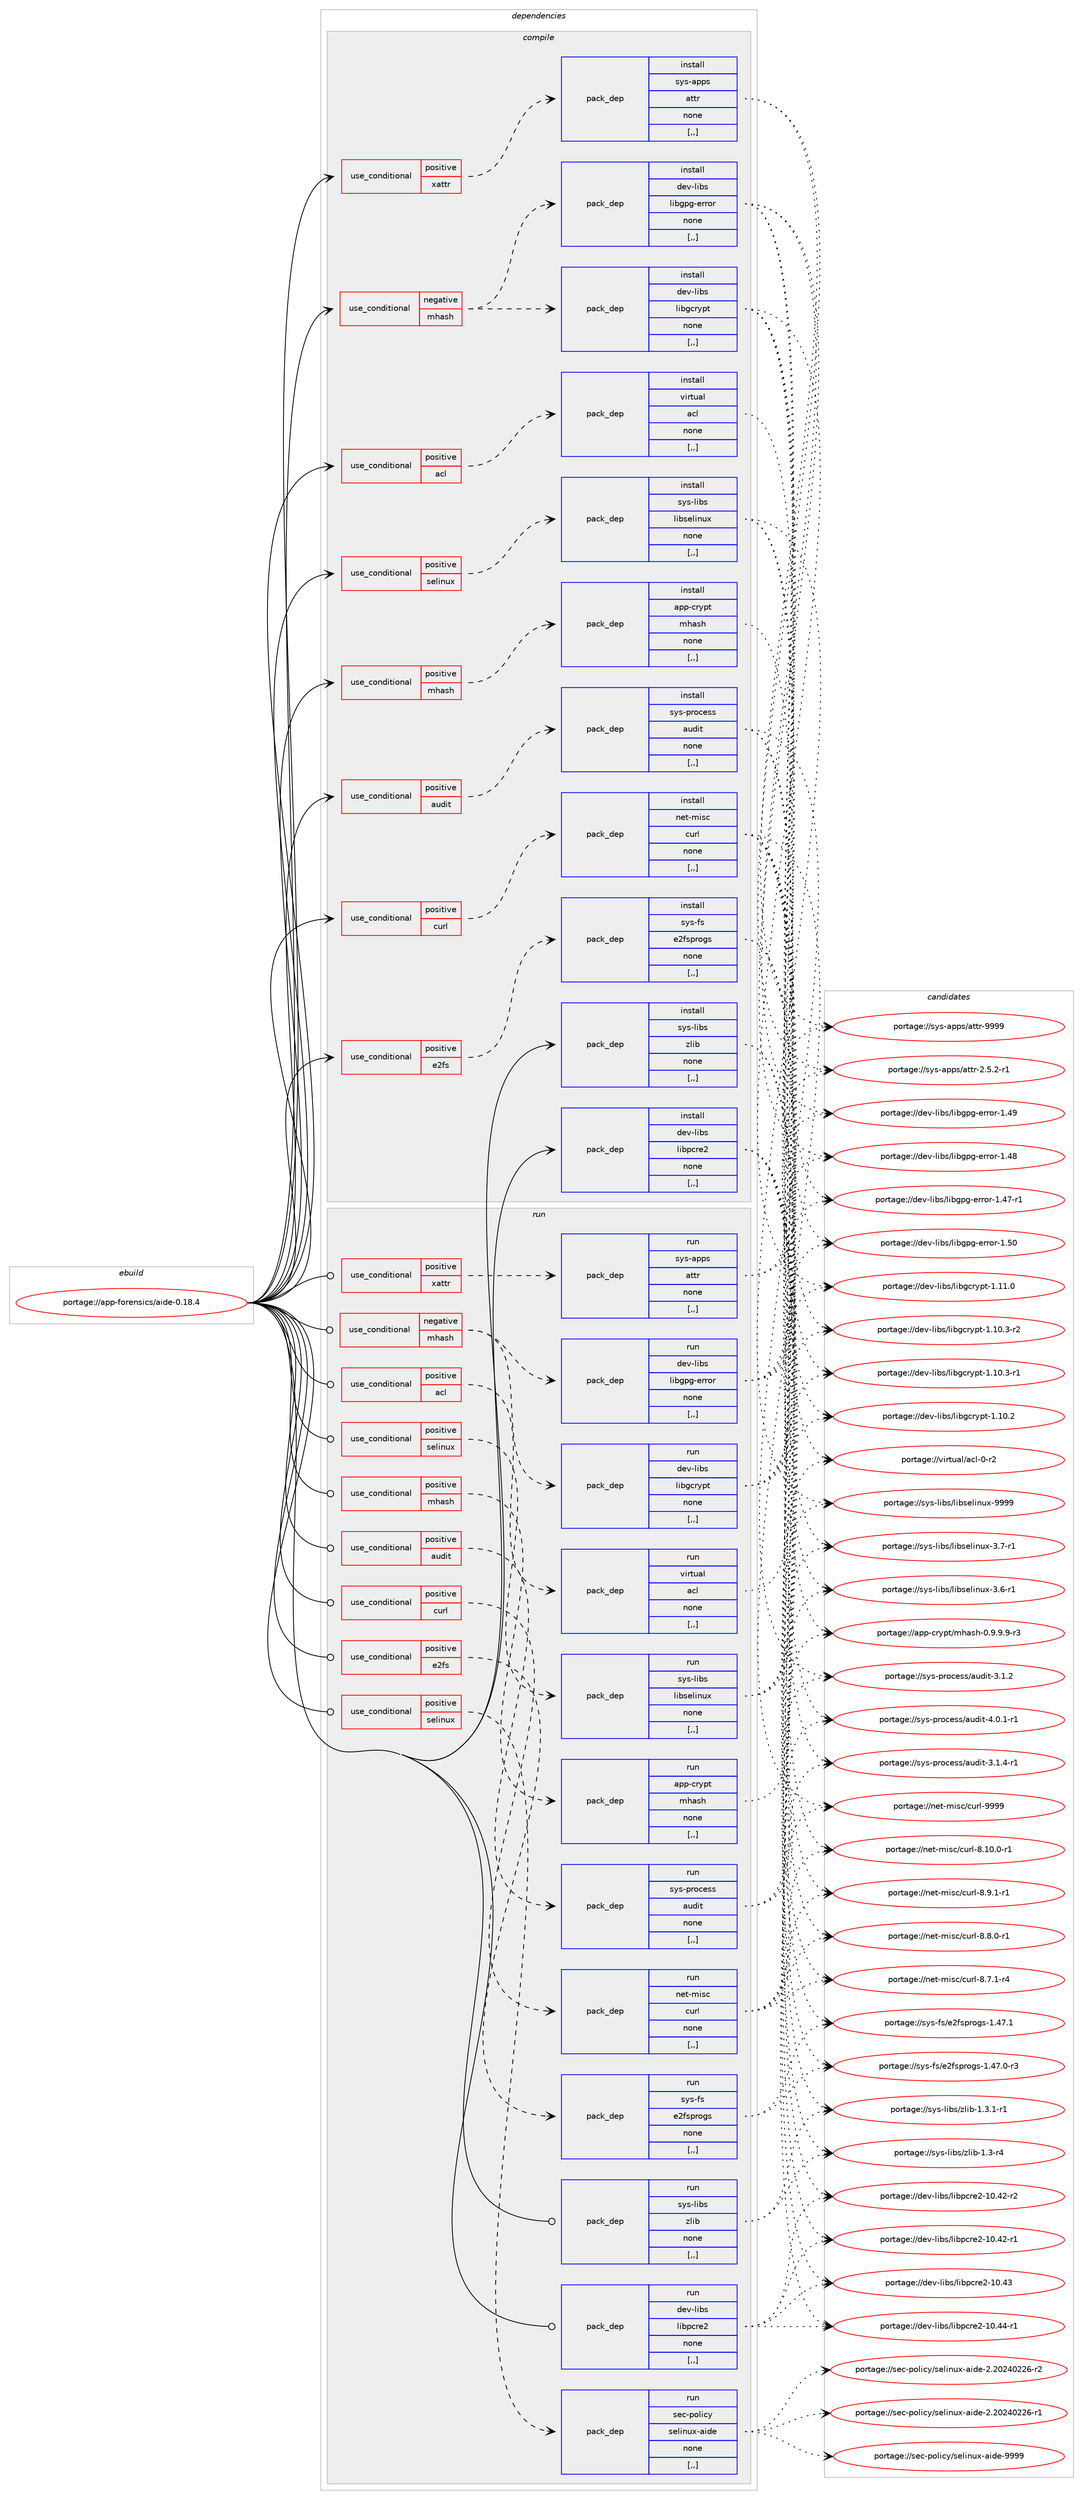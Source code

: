 digraph prolog {

# *************
# Graph options
# *************

newrank=true;
concentrate=true;
compound=true;
graph [rankdir=LR,fontname=Helvetica,fontsize=10,ranksep=1.5];#, ranksep=2.5, nodesep=0.2];
edge  [arrowhead=vee];
node  [fontname=Helvetica,fontsize=10];

# **********
# The ebuild
# **********

subgraph cluster_leftcol {
color=gray;
label=<<i>ebuild</i>>;
id [label="portage://app-forensics/aide-0.18.4", color=red, width=4, href="../app-forensics/aide-0.18.4.svg"];
}

# ****************
# The dependencies
# ****************

subgraph cluster_midcol {
color=gray;
label=<<i>dependencies</i>>;
subgraph cluster_compile {
fillcolor="#eeeeee";
style=filled;
label=<<i>compile</i>>;
subgraph cond140561 {
dependency529976 [label=<<TABLE BORDER="0" CELLBORDER="1" CELLSPACING="0" CELLPADDING="4"><TR><TD ROWSPAN="3" CELLPADDING="10">use_conditional</TD></TR><TR><TD>negative</TD></TR><TR><TD>mhash</TD></TR></TABLE>>, shape=none, color=red];
subgraph pack385447 {
dependency529977 [label=<<TABLE BORDER="0" CELLBORDER="1" CELLSPACING="0" CELLPADDING="4" WIDTH="220"><TR><TD ROWSPAN="6" CELLPADDING="30">pack_dep</TD></TR><TR><TD WIDTH="110">install</TD></TR><TR><TD>dev-libs</TD></TR><TR><TD>libgcrypt</TD></TR><TR><TD>none</TD></TR><TR><TD>[,,]</TD></TR></TABLE>>, shape=none, color=blue];
}
dependency529976:e -> dependency529977:w [weight=20,style="dashed",arrowhead="vee"];
subgraph pack385448 {
dependency529978 [label=<<TABLE BORDER="0" CELLBORDER="1" CELLSPACING="0" CELLPADDING="4" WIDTH="220"><TR><TD ROWSPAN="6" CELLPADDING="30">pack_dep</TD></TR><TR><TD WIDTH="110">install</TD></TR><TR><TD>dev-libs</TD></TR><TR><TD>libgpg-error</TD></TR><TR><TD>none</TD></TR><TR><TD>[,,]</TD></TR></TABLE>>, shape=none, color=blue];
}
dependency529976:e -> dependency529978:w [weight=20,style="dashed",arrowhead="vee"];
}
id:e -> dependency529976:w [weight=20,style="solid",arrowhead="vee"];
subgraph cond140562 {
dependency529979 [label=<<TABLE BORDER="0" CELLBORDER="1" CELLSPACING="0" CELLPADDING="4"><TR><TD ROWSPAN="3" CELLPADDING="10">use_conditional</TD></TR><TR><TD>positive</TD></TR><TR><TD>acl</TD></TR></TABLE>>, shape=none, color=red];
subgraph pack385449 {
dependency529980 [label=<<TABLE BORDER="0" CELLBORDER="1" CELLSPACING="0" CELLPADDING="4" WIDTH="220"><TR><TD ROWSPAN="6" CELLPADDING="30">pack_dep</TD></TR><TR><TD WIDTH="110">install</TD></TR><TR><TD>virtual</TD></TR><TR><TD>acl</TD></TR><TR><TD>none</TD></TR><TR><TD>[,,]</TD></TR></TABLE>>, shape=none, color=blue];
}
dependency529979:e -> dependency529980:w [weight=20,style="dashed",arrowhead="vee"];
}
id:e -> dependency529979:w [weight=20,style="solid",arrowhead="vee"];
subgraph cond140563 {
dependency529981 [label=<<TABLE BORDER="0" CELLBORDER="1" CELLSPACING="0" CELLPADDING="4"><TR><TD ROWSPAN="3" CELLPADDING="10">use_conditional</TD></TR><TR><TD>positive</TD></TR><TR><TD>audit</TD></TR></TABLE>>, shape=none, color=red];
subgraph pack385450 {
dependency529982 [label=<<TABLE BORDER="0" CELLBORDER="1" CELLSPACING="0" CELLPADDING="4" WIDTH="220"><TR><TD ROWSPAN="6" CELLPADDING="30">pack_dep</TD></TR><TR><TD WIDTH="110">install</TD></TR><TR><TD>sys-process</TD></TR><TR><TD>audit</TD></TR><TR><TD>none</TD></TR><TR><TD>[,,]</TD></TR></TABLE>>, shape=none, color=blue];
}
dependency529981:e -> dependency529982:w [weight=20,style="dashed",arrowhead="vee"];
}
id:e -> dependency529981:w [weight=20,style="solid",arrowhead="vee"];
subgraph cond140564 {
dependency529983 [label=<<TABLE BORDER="0" CELLBORDER="1" CELLSPACING="0" CELLPADDING="4"><TR><TD ROWSPAN="3" CELLPADDING="10">use_conditional</TD></TR><TR><TD>positive</TD></TR><TR><TD>curl</TD></TR></TABLE>>, shape=none, color=red];
subgraph pack385451 {
dependency529984 [label=<<TABLE BORDER="0" CELLBORDER="1" CELLSPACING="0" CELLPADDING="4" WIDTH="220"><TR><TD ROWSPAN="6" CELLPADDING="30">pack_dep</TD></TR><TR><TD WIDTH="110">install</TD></TR><TR><TD>net-misc</TD></TR><TR><TD>curl</TD></TR><TR><TD>none</TD></TR><TR><TD>[,,]</TD></TR></TABLE>>, shape=none, color=blue];
}
dependency529983:e -> dependency529984:w [weight=20,style="dashed",arrowhead="vee"];
}
id:e -> dependency529983:w [weight=20,style="solid",arrowhead="vee"];
subgraph cond140565 {
dependency529985 [label=<<TABLE BORDER="0" CELLBORDER="1" CELLSPACING="0" CELLPADDING="4"><TR><TD ROWSPAN="3" CELLPADDING="10">use_conditional</TD></TR><TR><TD>positive</TD></TR><TR><TD>e2fs</TD></TR></TABLE>>, shape=none, color=red];
subgraph pack385452 {
dependency529986 [label=<<TABLE BORDER="0" CELLBORDER="1" CELLSPACING="0" CELLPADDING="4" WIDTH="220"><TR><TD ROWSPAN="6" CELLPADDING="30">pack_dep</TD></TR><TR><TD WIDTH="110">install</TD></TR><TR><TD>sys-fs</TD></TR><TR><TD>e2fsprogs</TD></TR><TR><TD>none</TD></TR><TR><TD>[,,]</TD></TR></TABLE>>, shape=none, color=blue];
}
dependency529985:e -> dependency529986:w [weight=20,style="dashed",arrowhead="vee"];
}
id:e -> dependency529985:w [weight=20,style="solid",arrowhead="vee"];
subgraph cond140566 {
dependency529987 [label=<<TABLE BORDER="0" CELLBORDER="1" CELLSPACING="0" CELLPADDING="4"><TR><TD ROWSPAN="3" CELLPADDING="10">use_conditional</TD></TR><TR><TD>positive</TD></TR><TR><TD>mhash</TD></TR></TABLE>>, shape=none, color=red];
subgraph pack385453 {
dependency529988 [label=<<TABLE BORDER="0" CELLBORDER="1" CELLSPACING="0" CELLPADDING="4" WIDTH="220"><TR><TD ROWSPAN="6" CELLPADDING="30">pack_dep</TD></TR><TR><TD WIDTH="110">install</TD></TR><TR><TD>app-crypt</TD></TR><TR><TD>mhash</TD></TR><TR><TD>none</TD></TR><TR><TD>[,,]</TD></TR></TABLE>>, shape=none, color=blue];
}
dependency529987:e -> dependency529988:w [weight=20,style="dashed",arrowhead="vee"];
}
id:e -> dependency529987:w [weight=20,style="solid",arrowhead="vee"];
subgraph cond140567 {
dependency529989 [label=<<TABLE BORDER="0" CELLBORDER="1" CELLSPACING="0" CELLPADDING="4"><TR><TD ROWSPAN="3" CELLPADDING="10">use_conditional</TD></TR><TR><TD>positive</TD></TR><TR><TD>selinux</TD></TR></TABLE>>, shape=none, color=red];
subgraph pack385454 {
dependency529990 [label=<<TABLE BORDER="0" CELLBORDER="1" CELLSPACING="0" CELLPADDING="4" WIDTH="220"><TR><TD ROWSPAN="6" CELLPADDING="30">pack_dep</TD></TR><TR><TD WIDTH="110">install</TD></TR><TR><TD>sys-libs</TD></TR><TR><TD>libselinux</TD></TR><TR><TD>none</TD></TR><TR><TD>[,,]</TD></TR></TABLE>>, shape=none, color=blue];
}
dependency529989:e -> dependency529990:w [weight=20,style="dashed",arrowhead="vee"];
}
id:e -> dependency529989:w [weight=20,style="solid",arrowhead="vee"];
subgraph cond140568 {
dependency529991 [label=<<TABLE BORDER="0" CELLBORDER="1" CELLSPACING="0" CELLPADDING="4"><TR><TD ROWSPAN="3" CELLPADDING="10">use_conditional</TD></TR><TR><TD>positive</TD></TR><TR><TD>xattr</TD></TR></TABLE>>, shape=none, color=red];
subgraph pack385455 {
dependency529992 [label=<<TABLE BORDER="0" CELLBORDER="1" CELLSPACING="0" CELLPADDING="4" WIDTH="220"><TR><TD ROWSPAN="6" CELLPADDING="30">pack_dep</TD></TR><TR><TD WIDTH="110">install</TD></TR><TR><TD>sys-apps</TD></TR><TR><TD>attr</TD></TR><TR><TD>none</TD></TR><TR><TD>[,,]</TD></TR></TABLE>>, shape=none, color=blue];
}
dependency529991:e -> dependency529992:w [weight=20,style="dashed",arrowhead="vee"];
}
id:e -> dependency529991:w [weight=20,style="solid",arrowhead="vee"];
subgraph pack385456 {
dependency529993 [label=<<TABLE BORDER="0" CELLBORDER="1" CELLSPACING="0" CELLPADDING="4" WIDTH="220"><TR><TD ROWSPAN="6" CELLPADDING="30">pack_dep</TD></TR><TR><TD WIDTH="110">install</TD></TR><TR><TD>dev-libs</TD></TR><TR><TD>libpcre2</TD></TR><TR><TD>none</TD></TR><TR><TD>[,,]</TD></TR></TABLE>>, shape=none, color=blue];
}
id:e -> dependency529993:w [weight=20,style="solid",arrowhead="vee"];
subgraph pack385457 {
dependency529994 [label=<<TABLE BORDER="0" CELLBORDER="1" CELLSPACING="0" CELLPADDING="4" WIDTH="220"><TR><TD ROWSPAN="6" CELLPADDING="30">pack_dep</TD></TR><TR><TD WIDTH="110">install</TD></TR><TR><TD>sys-libs</TD></TR><TR><TD>zlib</TD></TR><TR><TD>none</TD></TR><TR><TD>[,,]</TD></TR></TABLE>>, shape=none, color=blue];
}
id:e -> dependency529994:w [weight=20,style="solid",arrowhead="vee"];
}
subgraph cluster_compileandrun {
fillcolor="#eeeeee";
style=filled;
label=<<i>compile and run</i>>;
}
subgraph cluster_run {
fillcolor="#eeeeee";
style=filled;
label=<<i>run</i>>;
subgraph cond140569 {
dependency529995 [label=<<TABLE BORDER="0" CELLBORDER="1" CELLSPACING="0" CELLPADDING="4"><TR><TD ROWSPAN="3" CELLPADDING="10">use_conditional</TD></TR><TR><TD>negative</TD></TR><TR><TD>mhash</TD></TR></TABLE>>, shape=none, color=red];
subgraph pack385458 {
dependency529996 [label=<<TABLE BORDER="0" CELLBORDER="1" CELLSPACING="0" CELLPADDING="4" WIDTH="220"><TR><TD ROWSPAN="6" CELLPADDING="30">pack_dep</TD></TR><TR><TD WIDTH="110">run</TD></TR><TR><TD>dev-libs</TD></TR><TR><TD>libgcrypt</TD></TR><TR><TD>none</TD></TR><TR><TD>[,,]</TD></TR></TABLE>>, shape=none, color=blue];
}
dependency529995:e -> dependency529996:w [weight=20,style="dashed",arrowhead="vee"];
subgraph pack385459 {
dependency529997 [label=<<TABLE BORDER="0" CELLBORDER="1" CELLSPACING="0" CELLPADDING="4" WIDTH="220"><TR><TD ROWSPAN="6" CELLPADDING="30">pack_dep</TD></TR><TR><TD WIDTH="110">run</TD></TR><TR><TD>dev-libs</TD></TR><TR><TD>libgpg-error</TD></TR><TR><TD>none</TD></TR><TR><TD>[,,]</TD></TR></TABLE>>, shape=none, color=blue];
}
dependency529995:e -> dependency529997:w [weight=20,style="dashed",arrowhead="vee"];
}
id:e -> dependency529995:w [weight=20,style="solid",arrowhead="odot"];
subgraph cond140570 {
dependency529998 [label=<<TABLE BORDER="0" CELLBORDER="1" CELLSPACING="0" CELLPADDING="4"><TR><TD ROWSPAN="3" CELLPADDING="10">use_conditional</TD></TR><TR><TD>positive</TD></TR><TR><TD>acl</TD></TR></TABLE>>, shape=none, color=red];
subgraph pack385460 {
dependency529999 [label=<<TABLE BORDER="0" CELLBORDER="1" CELLSPACING="0" CELLPADDING="4" WIDTH="220"><TR><TD ROWSPAN="6" CELLPADDING="30">pack_dep</TD></TR><TR><TD WIDTH="110">run</TD></TR><TR><TD>virtual</TD></TR><TR><TD>acl</TD></TR><TR><TD>none</TD></TR><TR><TD>[,,]</TD></TR></TABLE>>, shape=none, color=blue];
}
dependency529998:e -> dependency529999:w [weight=20,style="dashed",arrowhead="vee"];
}
id:e -> dependency529998:w [weight=20,style="solid",arrowhead="odot"];
subgraph cond140571 {
dependency530000 [label=<<TABLE BORDER="0" CELLBORDER="1" CELLSPACING="0" CELLPADDING="4"><TR><TD ROWSPAN="3" CELLPADDING="10">use_conditional</TD></TR><TR><TD>positive</TD></TR><TR><TD>audit</TD></TR></TABLE>>, shape=none, color=red];
subgraph pack385461 {
dependency530001 [label=<<TABLE BORDER="0" CELLBORDER="1" CELLSPACING="0" CELLPADDING="4" WIDTH="220"><TR><TD ROWSPAN="6" CELLPADDING="30">pack_dep</TD></TR><TR><TD WIDTH="110">run</TD></TR><TR><TD>sys-process</TD></TR><TR><TD>audit</TD></TR><TR><TD>none</TD></TR><TR><TD>[,,]</TD></TR></TABLE>>, shape=none, color=blue];
}
dependency530000:e -> dependency530001:w [weight=20,style="dashed",arrowhead="vee"];
}
id:e -> dependency530000:w [weight=20,style="solid",arrowhead="odot"];
subgraph cond140572 {
dependency530002 [label=<<TABLE BORDER="0" CELLBORDER="1" CELLSPACING="0" CELLPADDING="4"><TR><TD ROWSPAN="3" CELLPADDING="10">use_conditional</TD></TR><TR><TD>positive</TD></TR><TR><TD>curl</TD></TR></TABLE>>, shape=none, color=red];
subgraph pack385462 {
dependency530003 [label=<<TABLE BORDER="0" CELLBORDER="1" CELLSPACING="0" CELLPADDING="4" WIDTH="220"><TR><TD ROWSPAN="6" CELLPADDING="30">pack_dep</TD></TR><TR><TD WIDTH="110">run</TD></TR><TR><TD>net-misc</TD></TR><TR><TD>curl</TD></TR><TR><TD>none</TD></TR><TR><TD>[,,]</TD></TR></TABLE>>, shape=none, color=blue];
}
dependency530002:e -> dependency530003:w [weight=20,style="dashed",arrowhead="vee"];
}
id:e -> dependency530002:w [weight=20,style="solid",arrowhead="odot"];
subgraph cond140573 {
dependency530004 [label=<<TABLE BORDER="0" CELLBORDER="1" CELLSPACING="0" CELLPADDING="4"><TR><TD ROWSPAN="3" CELLPADDING="10">use_conditional</TD></TR><TR><TD>positive</TD></TR><TR><TD>e2fs</TD></TR></TABLE>>, shape=none, color=red];
subgraph pack385463 {
dependency530005 [label=<<TABLE BORDER="0" CELLBORDER="1" CELLSPACING="0" CELLPADDING="4" WIDTH="220"><TR><TD ROWSPAN="6" CELLPADDING="30">pack_dep</TD></TR><TR><TD WIDTH="110">run</TD></TR><TR><TD>sys-fs</TD></TR><TR><TD>e2fsprogs</TD></TR><TR><TD>none</TD></TR><TR><TD>[,,]</TD></TR></TABLE>>, shape=none, color=blue];
}
dependency530004:e -> dependency530005:w [weight=20,style="dashed",arrowhead="vee"];
}
id:e -> dependency530004:w [weight=20,style="solid",arrowhead="odot"];
subgraph cond140574 {
dependency530006 [label=<<TABLE BORDER="0" CELLBORDER="1" CELLSPACING="0" CELLPADDING="4"><TR><TD ROWSPAN="3" CELLPADDING="10">use_conditional</TD></TR><TR><TD>positive</TD></TR><TR><TD>mhash</TD></TR></TABLE>>, shape=none, color=red];
subgraph pack385464 {
dependency530007 [label=<<TABLE BORDER="0" CELLBORDER="1" CELLSPACING="0" CELLPADDING="4" WIDTH="220"><TR><TD ROWSPAN="6" CELLPADDING="30">pack_dep</TD></TR><TR><TD WIDTH="110">run</TD></TR><TR><TD>app-crypt</TD></TR><TR><TD>mhash</TD></TR><TR><TD>none</TD></TR><TR><TD>[,,]</TD></TR></TABLE>>, shape=none, color=blue];
}
dependency530006:e -> dependency530007:w [weight=20,style="dashed",arrowhead="vee"];
}
id:e -> dependency530006:w [weight=20,style="solid",arrowhead="odot"];
subgraph cond140575 {
dependency530008 [label=<<TABLE BORDER="0" CELLBORDER="1" CELLSPACING="0" CELLPADDING="4"><TR><TD ROWSPAN="3" CELLPADDING="10">use_conditional</TD></TR><TR><TD>positive</TD></TR><TR><TD>selinux</TD></TR></TABLE>>, shape=none, color=red];
subgraph pack385465 {
dependency530009 [label=<<TABLE BORDER="0" CELLBORDER="1" CELLSPACING="0" CELLPADDING="4" WIDTH="220"><TR><TD ROWSPAN="6" CELLPADDING="30">pack_dep</TD></TR><TR><TD WIDTH="110">run</TD></TR><TR><TD>sec-policy</TD></TR><TR><TD>selinux-aide</TD></TR><TR><TD>none</TD></TR><TR><TD>[,,]</TD></TR></TABLE>>, shape=none, color=blue];
}
dependency530008:e -> dependency530009:w [weight=20,style="dashed",arrowhead="vee"];
}
id:e -> dependency530008:w [weight=20,style="solid",arrowhead="odot"];
subgraph cond140576 {
dependency530010 [label=<<TABLE BORDER="0" CELLBORDER="1" CELLSPACING="0" CELLPADDING="4"><TR><TD ROWSPAN="3" CELLPADDING="10">use_conditional</TD></TR><TR><TD>positive</TD></TR><TR><TD>selinux</TD></TR></TABLE>>, shape=none, color=red];
subgraph pack385466 {
dependency530011 [label=<<TABLE BORDER="0" CELLBORDER="1" CELLSPACING="0" CELLPADDING="4" WIDTH="220"><TR><TD ROWSPAN="6" CELLPADDING="30">pack_dep</TD></TR><TR><TD WIDTH="110">run</TD></TR><TR><TD>sys-libs</TD></TR><TR><TD>libselinux</TD></TR><TR><TD>none</TD></TR><TR><TD>[,,]</TD></TR></TABLE>>, shape=none, color=blue];
}
dependency530010:e -> dependency530011:w [weight=20,style="dashed",arrowhead="vee"];
}
id:e -> dependency530010:w [weight=20,style="solid",arrowhead="odot"];
subgraph cond140577 {
dependency530012 [label=<<TABLE BORDER="0" CELLBORDER="1" CELLSPACING="0" CELLPADDING="4"><TR><TD ROWSPAN="3" CELLPADDING="10">use_conditional</TD></TR><TR><TD>positive</TD></TR><TR><TD>xattr</TD></TR></TABLE>>, shape=none, color=red];
subgraph pack385467 {
dependency530013 [label=<<TABLE BORDER="0" CELLBORDER="1" CELLSPACING="0" CELLPADDING="4" WIDTH="220"><TR><TD ROWSPAN="6" CELLPADDING="30">pack_dep</TD></TR><TR><TD WIDTH="110">run</TD></TR><TR><TD>sys-apps</TD></TR><TR><TD>attr</TD></TR><TR><TD>none</TD></TR><TR><TD>[,,]</TD></TR></TABLE>>, shape=none, color=blue];
}
dependency530012:e -> dependency530013:w [weight=20,style="dashed",arrowhead="vee"];
}
id:e -> dependency530012:w [weight=20,style="solid",arrowhead="odot"];
subgraph pack385468 {
dependency530014 [label=<<TABLE BORDER="0" CELLBORDER="1" CELLSPACING="0" CELLPADDING="4" WIDTH="220"><TR><TD ROWSPAN="6" CELLPADDING="30">pack_dep</TD></TR><TR><TD WIDTH="110">run</TD></TR><TR><TD>dev-libs</TD></TR><TR><TD>libpcre2</TD></TR><TR><TD>none</TD></TR><TR><TD>[,,]</TD></TR></TABLE>>, shape=none, color=blue];
}
id:e -> dependency530014:w [weight=20,style="solid",arrowhead="odot"];
subgraph pack385469 {
dependency530015 [label=<<TABLE BORDER="0" CELLBORDER="1" CELLSPACING="0" CELLPADDING="4" WIDTH="220"><TR><TD ROWSPAN="6" CELLPADDING="30">pack_dep</TD></TR><TR><TD WIDTH="110">run</TD></TR><TR><TD>sys-libs</TD></TR><TR><TD>zlib</TD></TR><TR><TD>none</TD></TR><TR><TD>[,,]</TD></TR></TABLE>>, shape=none, color=blue];
}
id:e -> dependency530015:w [weight=20,style="solid",arrowhead="odot"];
}
}

# **************
# The candidates
# **************

subgraph cluster_choices {
rank=same;
color=gray;
label=<<i>candidates</i>>;

subgraph choice385447 {
color=black;
nodesep=1;
choice100101118451081059811547108105981039911412111211645494649494648 [label="portage://dev-libs/libgcrypt-1.11.0", color=red, width=4,href="../dev-libs/libgcrypt-1.11.0.svg"];
choice1001011184510810598115471081059810399114121112116454946494846514511450 [label="portage://dev-libs/libgcrypt-1.10.3-r2", color=red, width=4,href="../dev-libs/libgcrypt-1.10.3-r2.svg"];
choice1001011184510810598115471081059810399114121112116454946494846514511449 [label="portage://dev-libs/libgcrypt-1.10.3-r1", color=red, width=4,href="../dev-libs/libgcrypt-1.10.3-r1.svg"];
choice100101118451081059811547108105981039911412111211645494649484650 [label="portage://dev-libs/libgcrypt-1.10.2", color=red, width=4,href="../dev-libs/libgcrypt-1.10.2.svg"];
dependency529977:e -> choice100101118451081059811547108105981039911412111211645494649494648:w [style=dotted,weight="100"];
dependency529977:e -> choice1001011184510810598115471081059810399114121112116454946494846514511450:w [style=dotted,weight="100"];
dependency529977:e -> choice1001011184510810598115471081059810399114121112116454946494846514511449:w [style=dotted,weight="100"];
dependency529977:e -> choice100101118451081059811547108105981039911412111211645494649484650:w [style=dotted,weight="100"];
}
subgraph choice385448 {
color=black;
nodesep=1;
choice10010111845108105981154710810598103112103451011141141111144549465348 [label="portage://dev-libs/libgpg-error-1.50", color=red, width=4,href="../dev-libs/libgpg-error-1.50.svg"];
choice10010111845108105981154710810598103112103451011141141111144549465257 [label="portage://dev-libs/libgpg-error-1.49", color=red, width=4,href="../dev-libs/libgpg-error-1.49.svg"];
choice10010111845108105981154710810598103112103451011141141111144549465256 [label="portage://dev-libs/libgpg-error-1.48", color=red, width=4,href="../dev-libs/libgpg-error-1.48.svg"];
choice100101118451081059811547108105981031121034510111411411111445494652554511449 [label="portage://dev-libs/libgpg-error-1.47-r1", color=red, width=4,href="../dev-libs/libgpg-error-1.47-r1.svg"];
dependency529978:e -> choice10010111845108105981154710810598103112103451011141141111144549465348:w [style=dotted,weight="100"];
dependency529978:e -> choice10010111845108105981154710810598103112103451011141141111144549465257:w [style=dotted,weight="100"];
dependency529978:e -> choice10010111845108105981154710810598103112103451011141141111144549465256:w [style=dotted,weight="100"];
dependency529978:e -> choice100101118451081059811547108105981031121034510111411411111445494652554511449:w [style=dotted,weight="100"];
}
subgraph choice385449 {
color=black;
nodesep=1;
choice1181051141161179710847979910845484511450 [label="portage://virtual/acl-0-r2", color=red, width=4,href="../virtual/acl-0-r2.svg"];
dependency529980:e -> choice1181051141161179710847979910845484511450:w [style=dotted,weight="100"];
}
subgraph choice385450 {
color=black;
nodesep=1;
choice115121115451121141119910111511547971171001051164552464846494511449 [label="portage://sys-process/audit-4.0.1-r1", color=red, width=4,href="../sys-process/audit-4.0.1-r1.svg"];
choice115121115451121141119910111511547971171001051164551464946524511449 [label="portage://sys-process/audit-3.1.4-r1", color=red, width=4,href="../sys-process/audit-3.1.4-r1.svg"];
choice11512111545112114111991011151154797117100105116455146494650 [label="portage://sys-process/audit-3.1.2", color=red, width=4,href="../sys-process/audit-3.1.2.svg"];
dependency529982:e -> choice115121115451121141119910111511547971171001051164552464846494511449:w [style=dotted,weight="100"];
dependency529982:e -> choice115121115451121141119910111511547971171001051164551464946524511449:w [style=dotted,weight="100"];
dependency529982:e -> choice11512111545112114111991011151154797117100105116455146494650:w [style=dotted,weight="100"];
}
subgraph choice385451 {
color=black;
nodesep=1;
choice110101116451091051159947991171141084557575757 [label="portage://net-misc/curl-9999", color=red, width=4,href="../net-misc/curl-9999.svg"];
choice11010111645109105115994799117114108455646494846484511449 [label="portage://net-misc/curl-8.10.0-r1", color=red, width=4,href="../net-misc/curl-8.10.0-r1.svg"];
choice110101116451091051159947991171141084556465746494511449 [label="portage://net-misc/curl-8.9.1-r1", color=red, width=4,href="../net-misc/curl-8.9.1-r1.svg"];
choice110101116451091051159947991171141084556465646484511449 [label="portage://net-misc/curl-8.8.0-r1", color=red, width=4,href="../net-misc/curl-8.8.0-r1.svg"];
choice110101116451091051159947991171141084556465546494511452 [label="portage://net-misc/curl-8.7.1-r4", color=red, width=4,href="../net-misc/curl-8.7.1-r4.svg"];
dependency529984:e -> choice110101116451091051159947991171141084557575757:w [style=dotted,weight="100"];
dependency529984:e -> choice11010111645109105115994799117114108455646494846484511449:w [style=dotted,weight="100"];
dependency529984:e -> choice110101116451091051159947991171141084556465746494511449:w [style=dotted,weight="100"];
dependency529984:e -> choice110101116451091051159947991171141084556465646484511449:w [style=dotted,weight="100"];
dependency529984:e -> choice110101116451091051159947991171141084556465546494511452:w [style=dotted,weight="100"];
}
subgraph choice385452 {
color=black;
nodesep=1;
choice11512111545102115471015010211511211411110311545494652554649 [label="portage://sys-fs/e2fsprogs-1.47.1", color=red, width=4,href="../sys-fs/e2fsprogs-1.47.1.svg"];
choice115121115451021154710150102115112114111103115454946525546484511451 [label="portage://sys-fs/e2fsprogs-1.47.0-r3", color=red, width=4,href="../sys-fs/e2fsprogs-1.47.0-r3.svg"];
dependency529986:e -> choice11512111545102115471015010211511211411110311545494652554649:w [style=dotted,weight="100"];
dependency529986:e -> choice115121115451021154710150102115112114111103115454946525546484511451:w [style=dotted,weight="100"];
}
subgraph choice385453 {
color=black;
nodesep=1;
choice971121124599114121112116471091049711510445484657465746574511451 [label="portage://app-crypt/mhash-0.9.9.9-r3", color=red, width=4,href="../app-crypt/mhash-0.9.9.9-r3.svg"];
dependency529988:e -> choice971121124599114121112116471091049711510445484657465746574511451:w [style=dotted,weight="100"];
}
subgraph choice385454 {
color=black;
nodesep=1;
choice115121115451081059811547108105981151011081051101171204557575757 [label="portage://sys-libs/libselinux-9999", color=red, width=4,href="../sys-libs/libselinux-9999.svg"];
choice11512111545108105981154710810598115101108105110117120455146554511449 [label="portage://sys-libs/libselinux-3.7-r1", color=red, width=4,href="../sys-libs/libselinux-3.7-r1.svg"];
choice11512111545108105981154710810598115101108105110117120455146544511449 [label="portage://sys-libs/libselinux-3.6-r1", color=red, width=4,href="../sys-libs/libselinux-3.6-r1.svg"];
dependency529990:e -> choice115121115451081059811547108105981151011081051101171204557575757:w [style=dotted,weight="100"];
dependency529990:e -> choice11512111545108105981154710810598115101108105110117120455146554511449:w [style=dotted,weight="100"];
dependency529990:e -> choice11512111545108105981154710810598115101108105110117120455146544511449:w [style=dotted,weight="100"];
}
subgraph choice385455 {
color=black;
nodesep=1;
choice115121115459711211211547971161161144557575757 [label="portage://sys-apps/attr-9999", color=red, width=4,href="../sys-apps/attr-9999.svg"];
choice115121115459711211211547971161161144550465346504511449 [label="portage://sys-apps/attr-2.5.2-r1", color=red, width=4,href="../sys-apps/attr-2.5.2-r1.svg"];
dependency529992:e -> choice115121115459711211211547971161161144557575757:w [style=dotted,weight="100"];
dependency529992:e -> choice115121115459711211211547971161161144550465346504511449:w [style=dotted,weight="100"];
}
subgraph choice385456 {
color=black;
nodesep=1;
choice1001011184510810598115471081059811299114101504549484652524511449 [label="portage://dev-libs/libpcre2-10.44-r1", color=red, width=4,href="../dev-libs/libpcre2-10.44-r1.svg"];
choice100101118451081059811547108105981129911410150454948465251 [label="portage://dev-libs/libpcre2-10.43", color=red, width=4,href="../dev-libs/libpcre2-10.43.svg"];
choice1001011184510810598115471081059811299114101504549484652504511450 [label="portage://dev-libs/libpcre2-10.42-r2", color=red, width=4,href="../dev-libs/libpcre2-10.42-r2.svg"];
choice1001011184510810598115471081059811299114101504549484652504511449 [label="portage://dev-libs/libpcre2-10.42-r1", color=red, width=4,href="../dev-libs/libpcre2-10.42-r1.svg"];
dependency529993:e -> choice1001011184510810598115471081059811299114101504549484652524511449:w [style=dotted,weight="100"];
dependency529993:e -> choice100101118451081059811547108105981129911410150454948465251:w [style=dotted,weight="100"];
dependency529993:e -> choice1001011184510810598115471081059811299114101504549484652504511450:w [style=dotted,weight="100"];
dependency529993:e -> choice1001011184510810598115471081059811299114101504549484652504511449:w [style=dotted,weight="100"];
}
subgraph choice385457 {
color=black;
nodesep=1;
choice115121115451081059811547122108105984549465146494511449 [label="portage://sys-libs/zlib-1.3.1-r1", color=red, width=4,href="../sys-libs/zlib-1.3.1-r1.svg"];
choice11512111545108105981154712210810598454946514511452 [label="portage://sys-libs/zlib-1.3-r4", color=red, width=4,href="../sys-libs/zlib-1.3-r4.svg"];
dependency529994:e -> choice115121115451081059811547122108105984549465146494511449:w [style=dotted,weight="100"];
dependency529994:e -> choice11512111545108105981154712210810598454946514511452:w [style=dotted,weight="100"];
}
subgraph choice385458 {
color=black;
nodesep=1;
choice100101118451081059811547108105981039911412111211645494649494648 [label="portage://dev-libs/libgcrypt-1.11.0", color=red, width=4,href="../dev-libs/libgcrypt-1.11.0.svg"];
choice1001011184510810598115471081059810399114121112116454946494846514511450 [label="portage://dev-libs/libgcrypt-1.10.3-r2", color=red, width=4,href="../dev-libs/libgcrypt-1.10.3-r2.svg"];
choice1001011184510810598115471081059810399114121112116454946494846514511449 [label="portage://dev-libs/libgcrypt-1.10.3-r1", color=red, width=4,href="../dev-libs/libgcrypt-1.10.3-r1.svg"];
choice100101118451081059811547108105981039911412111211645494649484650 [label="portage://dev-libs/libgcrypt-1.10.2", color=red, width=4,href="../dev-libs/libgcrypt-1.10.2.svg"];
dependency529996:e -> choice100101118451081059811547108105981039911412111211645494649494648:w [style=dotted,weight="100"];
dependency529996:e -> choice1001011184510810598115471081059810399114121112116454946494846514511450:w [style=dotted,weight="100"];
dependency529996:e -> choice1001011184510810598115471081059810399114121112116454946494846514511449:w [style=dotted,weight="100"];
dependency529996:e -> choice100101118451081059811547108105981039911412111211645494649484650:w [style=dotted,weight="100"];
}
subgraph choice385459 {
color=black;
nodesep=1;
choice10010111845108105981154710810598103112103451011141141111144549465348 [label="portage://dev-libs/libgpg-error-1.50", color=red, width=4,href="../dev-libs/libgpg-error-1.50.svg"];
choice10010111845108105981154710810598103112103451011141141111144549465257 [label="portage://dev-libs/libgpg-error-1.49", color=red, width=4,href="../dev-libs/libgpg-error-1.49.svg"];
choice10010111845108105981154710810598103112103451011141141111144549465256 [label="portage://dev-libs/libgpg-error-1.48", color=red, width=4,href="../dev-libs/libgpg-error-1.48.svg"];
choice100101118451081059811547108105981031121034510111411411111445494652554511449 [label="portage://dev-libs/libgpg-error-1.47-r1", color=red, width=4,href="../dev-libs/libgpg-error-1.47-r1.svg"];
dependency529997:e -> choice10010111845108105981154710810598103112103451011141141111144549465348:w [style=dotted,weight="100"];
dependency529997:e -> choice10010111845108105981154710810598103112103451011141141111144549465257:w [style=dotted,weight="100"];
dependency529997:e -> choice10010111845108105981154710810598103112103451011141141111144549465256:w [style=dotted,weight="100"];
dependency529997:e -> choice100101118451081059811547108105981031121034510111411411111445494652554511449:w [style=dotted,weight="100"];
}
subgraph choice385460 {
color=black;
nodesep=1;
choice1181051141161179710847979910845484511450 [label="portage://virtual/acl-0-r2", color=red, width=4,href="../virtual/acl-0-r2.svg"];
dependency529999:e -> choice1181051141161179710847979910845484511450:w [style=dotted,weight="100"];
}
subgraph choice385461 {
color=black;
nodesep=1;
choice115121115451121141119910111511547971171001051164552464846494511449 [label="portage://sys-process/audit-4.0.1-r1", color=red, width=4,href="../sys-process/audit-4.0.1-r1.svg"];
choice115121115451121141119910111511547971171001051164551464946524511449 [label="portage://sys-process/audit-3.1.4-r1", color=red, width=4,href="../sys-process/audit-3.1.4-r1.svg"];
choice11512111545112114111991011151154797117100105116455146494650 [label="portage://sys-process/audit-3.1.2", color=red, width=4,href="../sys-process/audit-3.1.2.svg"];
dependency530001:e -> choice115121115451121141119910111511547971171001051164552464846494511449:w [style=dotted,weight="100"];
dependency530001:e -> choice115121115451121141119910111511547971171001051164551464946524511449:w [style=dotted,weight="100"];
dependency530001:e -> choice11512111545112114111991011151154797117100105116455146494650:w [style=dotted,weight="100"];
}
subgraph choice385462 {
color=black;
nodesep=1;
choice110101116451091051159947991171141084557575757 [label="portage://net-misc/curl-9999", color=red, width=4,href="../net-misc/curl-9999.svg"];
choice11010111645109105115994799117114108455646494846484511449 [label="portage://net-misc/curl-8.10.0-r1", color=red, width=4,href="../net-misc/curl-8.10.0-r1.svg"];
choice110101116451091051159947991171141084556465746494511449 [label="portage://net-misc/curl-8.9.1-r1", color=red, width=4,href="../net-misc/curl-8.9.1-r1.svg"];
choice110101116451091051159947991171141084556465646484511449 [label="portage://net-misc/curl-8.8.0-r1", color=red, width=4,href="../net-misc/curl-8.8.0-r1.svg"];
choice110101116451091051159947991171141084556465546494511452 [label="portage://net-misc/curl-8.7.1-r4", color=red, width=4,href="../net-misc/curl-8.7.1-r4.svg"];
dependency530003:e -> choice110101116451091051159947991171141084557575757:w [style=dotted,weight="100"];
dependency530003:e -> choice11010111645109105115994799117114108455646494846484511449:w [style=dotted,weight="100"];
dependency530003:e -> choice110101116451091051159947991171141084556465746494511449:w [style=dotted,weight="100"];
dependency530003:e -> choice110101116451091051159947991171141084556465646484511449:w [style=dotted,weight="100"];
dependency530003:e -> choice110101116451091051159947991171141084556465546494511452:w [style=dotted,weight="100"];
}
subgraph choice385463 {
color=black;
nodesep=1;
choice11512111545102115471015010211511211411110311545494652554649 [label="portage://sys-fs/e2fsprogs-1.47.1", color=red, width=4,href="../sys-fs/e2fsprogs-1.47.1.svg"];
choice115121115451021154710150102115112114111103115454946525546484511451 [label="portage://sys-fs/e2fsprogs-1.47.0-r3", color=red, width=4,href="../sys-fs/e2fsprogs-1.47.0-r3.svg"];
dependency530005:e -> choice11512111545102115471015010211511211411110311545494652554649:w [style=dotted,weight="100"];
dependency530005:e -> choice115121115451021154710150102115112114111103115454946525546484511451:w [style=dotted,weight="100"];
}
subgraph choice385464 {
color=black;
nodesep=1;
choice971121124599114121112116471091049711510445484657465746574511451 [label="portage://app-crypt/mhash-0.9.9.9-r3", color=red, width=4,href="../app-crypt/mhash-0.9.9.9-r3.svg"];
dependency530007:e -> choice971121124599114121112116471091049711510445484657465746574511451:w [style=dotted,weight="100"];
}
subgraph choice385465 {
color=black;
nodesep=1;
choice1151019945112111108105991214711510110810511011712045971051001014557575757 [label="portage://sec-policy/selinux-aide-9999", color=red, width=4,href="../sec-policy/selinux-aide-9999.svg"];
choice11510199451121111081059912147115101108105110117120459710510010145504650485052485050544511450 [label="portage://sec-policy/selinux-aide-2.20240226-r2", color=red, width=4,href="../sec-policy/selinux-aide-2.20240226-r2.svg"];
choice11510199451121111081059912147115101108105110117120459710510010145504650485052485050544511449 [label="portage://sec-policy/selinux-aide-2.20240226-r1", color=red, width=4,href="../sec-policy/selinux-aide-2.20240226-r1.svg"];
dependency530009:e -> choice1151019945112111108105991214711510110810511011712045971051001014557575757:w [style=dotted,weight="100"];
dependency530009:e -> choice11510199451121111081059912147115101108105110117120459710510010145504650485052485050544511450:w [style=dotted,weight="100"];
dependency530009:e -> choice11510199451121111081059912147115101108105110117120459710510010145504650485052485050544511449:w [style=dotted,weight="100"];
}
subgraph choice385466 {
color=black;
nodesep=1;
choice115121115451081059811547108105981151011081051101171204557575757 [label="portage://sys-libs/libselinux-9999", color=red, width=4,href="../sys-libs/libselinux-9999.svg"];
choice11512111545108105981154710810598115101108105110117120455146554511449 [label="portage://sys-libs/libselinux-3.7-r1", color=red, width=4,href="../sys-libs/libselinux-3.7-r1.svg"];
choice11512111545108105981154710810598115101108105110117120455146544511449 [label="portage://sys-libs/libselinux-3.6-r1", color=red, width=4,href="../sys-libs/libselinux-3.6-r1.svg"];
dependency530011:e -> choice115121115451081059811547108105981151011081051101171204557575757:w [style=dotted,weight="100"];
dependency530011:e -> choice11512111545108105981154710810598115101108105110117120455146554511449:w [style=dotted,weight="100"];
dependency530011:e -> choice11512111545108105981154710810598115101108105110117120455146544511449:w [style=dotted,weight="100"];
}
subgraph choice385467 {
color=black;
nodesep=1;
choice115121115459711211211547971161161144557575757 [label="portage://sys-apps/attr-9999", color=red, width=4,href="../sys-apps/attr-9999.svg"];
choice115121115459711211211547971161161144550465346504511449 [label="portage://sys-apps/attr-2.5.2-r1", color=red, width=4,href="../sys-apps/attr-2.5.2-r1.svg"];
dependency530013:e -> choice115121115459711211211547971161161144557575757:w [style=dotted,weight="100"];
dependency530013:e -> choice115121115459711211211547971161161144550465346504511449:w [style=dotted,weight="100"];
}
subgraph choice385468 {
color=black;
nodesep=1;
choice1001011184510810598115471081059811299114101504549484652524511449 [label="portage://dev-libs/libpcre2-10.44-r1", color=red, width=4,href="../dev-libs/libpcre2-10.44-r1.svg"];
choice100101118451081059811547108105981129911410150454948465251 [label="portage://dev-libs/libpcre2-10.43", color=red, width=4,href="../dev-libs/libpcre2-10.43.svg"];
choice1001011184510810598115471081059811299114101504549484652504511450 [label="portage://dev-libs/libpcre2-10.42-r2", color=red, width=4,href="../dev-libs/libpcre2-10.42-r2.svg"];
choice1001011184510810598115471081059811299114101504549484652504511449 [label="portage://dev-libs/libpcre2-10.42-r1", color=red, width=4,href="../dev-libs/libpcre2-10.42-r1.svg"];
dependency530014:e -> choice1001011184510810598115471081059811299114101504549484652524511449:w [style=dotted,weight="100"];
dependency530014:e -> choice100101118451081059811547108105981129911410150454948465251:w [style=dotted,weight="100"];
dependency530014:e -> choice1001011184510810598115471081059811299114101504549484652504511450:w [style=dotted,weight="100"];
dependency530014:e -> choice1001011184510810598115471081059811299114101504549484652504511449:w [style=dotted,weight="100"];
}
subgraph choice385469 {
color=black;
nodesep=1;
choice115121115451081059811547122108105984549465146494511449 [label="portage://sys-libs/zlib-1.3.1-r1", color=red, width=4,href="../sys-libs/zlib-1.3.1-r1.svg"];
choice11512111545108105981154712210810598454946514511452 [label="portage://sys-libs/zlib-1.3-r4", color=red, width=4,href="../sys-libs/zlib-1.3-r4.svg"];
dependency530015:e -> choice115121115451081059811547122108105984549465146494511449:w [style=dotted,weight="100"];
dependency530015:e -> choice11512111545108105981154712210810598454946514511452:w [style=dotted,weight="100"];
}
}

}
